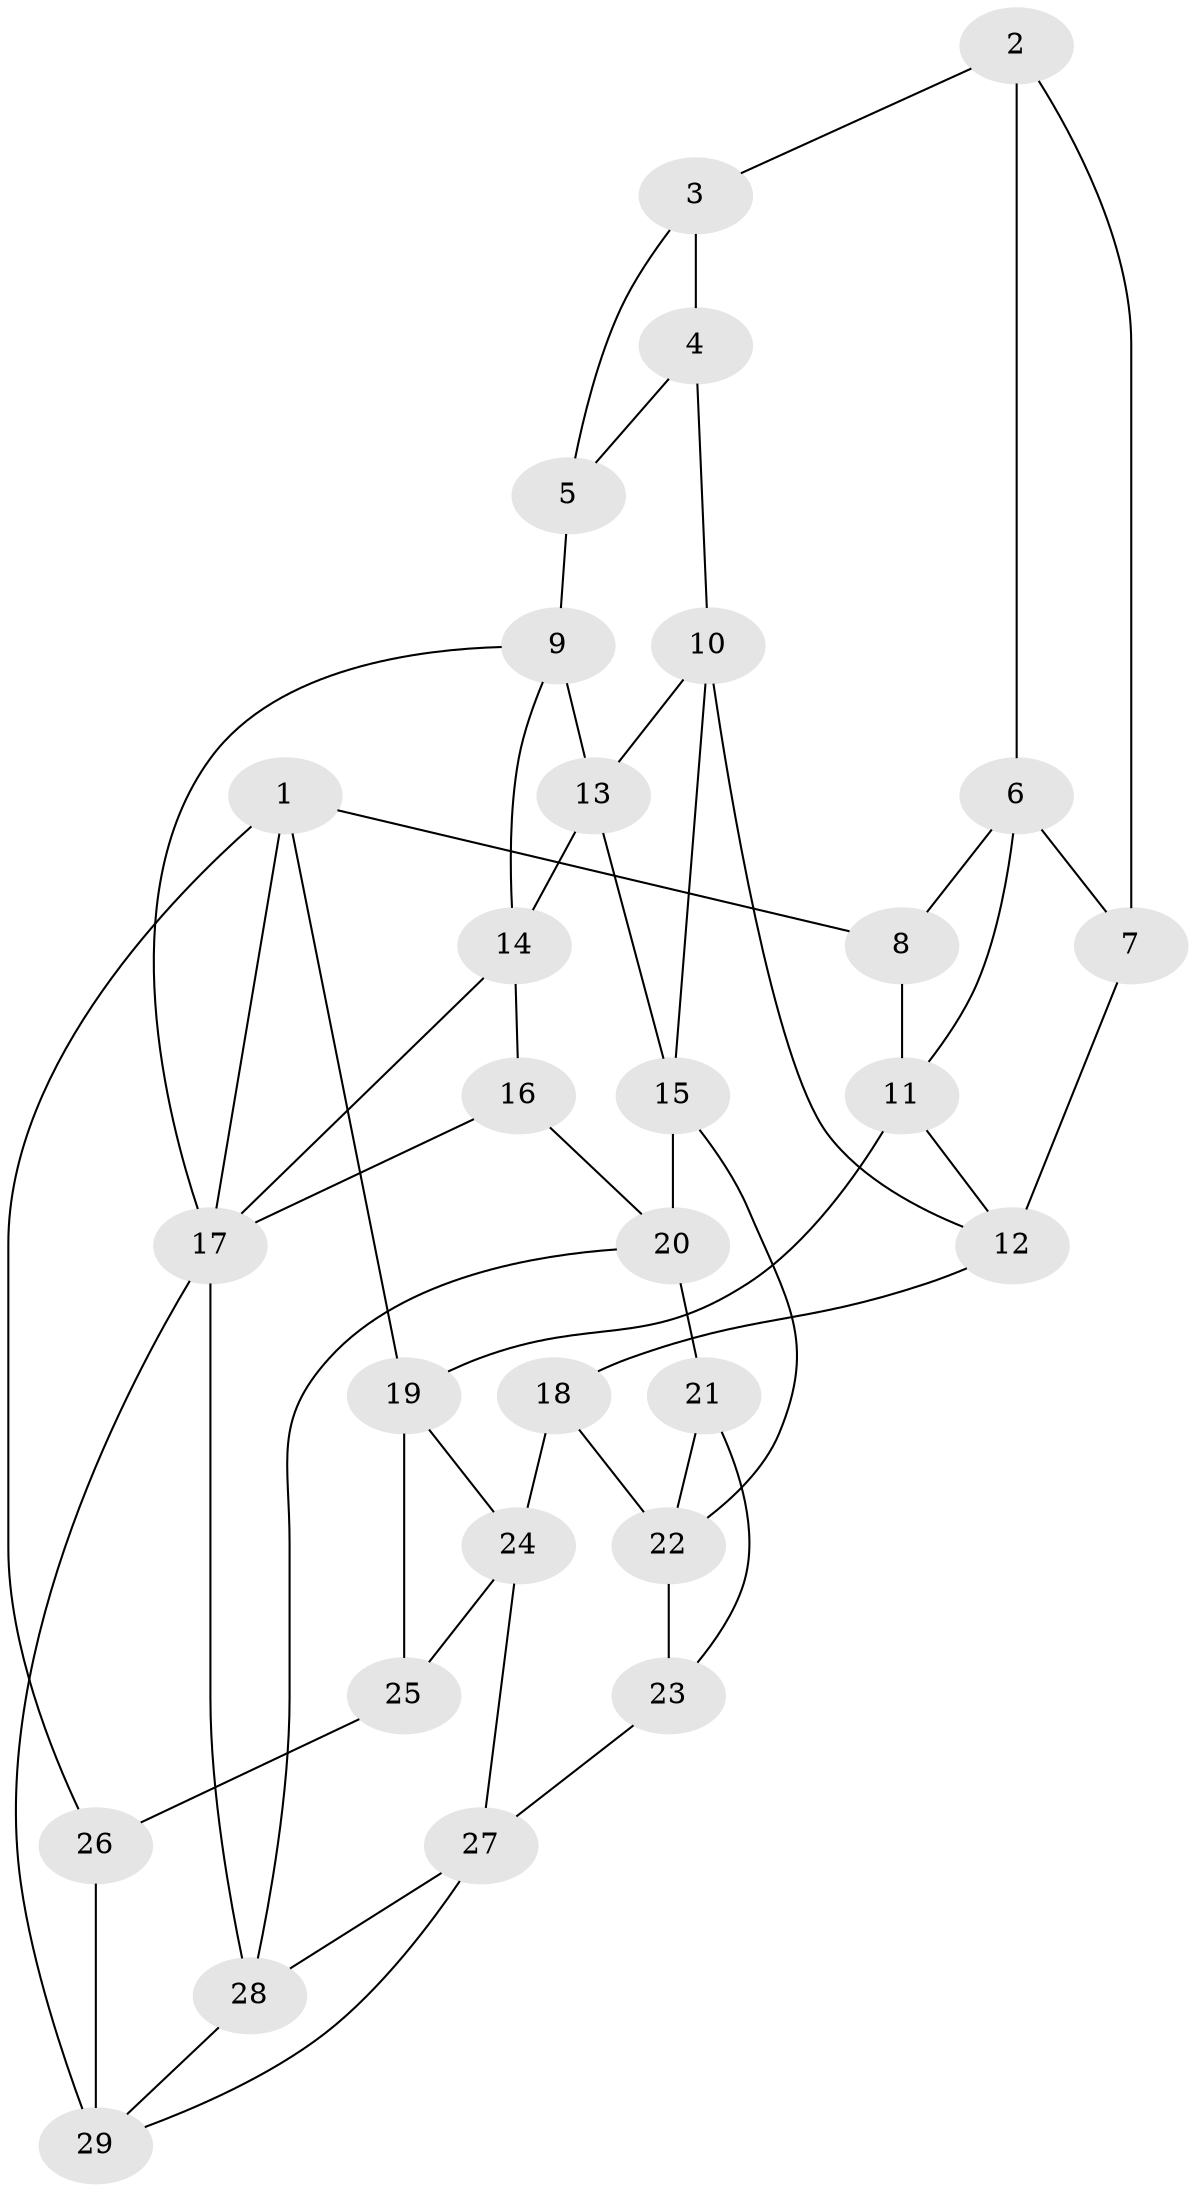 // original degree distribution, {3: 0.028169014084507043, 4: 0.22535211267605634, 5: 0.5633802816901409, 6: 0.18309859154929578}
// Generated by graph-tools (version 1.1) at 2025/38/03/04/25 23:38:33]
// undirected, 29 vertices, 53 edges
graph export_dot {
  node [color=gray90,style=filled];
  1;
  2;
  3;
  4;
  5;
  6;
  7;
  8;
  9;
  10;
  11;
  12;
  13;
  14;
  15;
  16;
  17;
  18;
  19;
  20;
  21;
  22;
  23;
  24;
  25;
  26;
  27;
  28;
  29;
  1 -- 8 [weight=1.0];
  1 -- 17 [weight=1.0];
  1 -- 19 [weight=1.0];
  1 -- 26 [weight=1.0];
  2 -- 3 [weight=1.0];
  2 -- 6 [weight=1.0];
  2 -- 7 [weight=1.0];
  3 -- 4 [weight=1.0];
  3 -- 5 [weight=1.0];
  4 -- 5 [weight=1.0];
  4 -- 10 [weight=1.0];
  5 -- 9 [weight=2.0];
  6 -- 7 [weight=1.0];
  6 -- 8 [weight=1.0];
  6 -- 11 [weight=1.0];
  7 -- 12 [weight=1.0];
  8 -- 11 [weight=2.0];
  9 -- 13 [weight=1.0];
  9 -- 14 [weight=1.0];
  9 -- 17 [weight=1.0];
  10 -- 12 [weight=1.0];
  10 -- 13 [weight=1.0];
  10 -- 15 [weight=1.0];
  11 -- 12 [weight=1.0];
  11 -- 19 [weight=1.0];
  12 -- 18 [weight=1.0];
  13 -- 14 [weight=1.0];
  13 -- 15 [weight=1.0];
  14 -- 16 [weight=2.0];
  14 -- 17 [weight=1.0];
  15 -- 20 [weight=1.0];
  15 -- 22 [weight=1.0];
  16 -- 17 [weight=1.0];
  16 -- 20 [weight=1.0];
  17 -- 28 [weight=1.0];
  17 -- 29 [weight=1.0];
  18 -- 22 [weight=1.0];
  18 -- 24 [weight=1.0];
  19 -- 24 [weight=1.0];
  19 -- 25 [weight=1.0];
  20 -- 21 [weight=2.0];
  20 -- 28 [weight=1.0];
  21 -- 22 [weight=1.0];
  21 -- 23 [weight=1.0];
  22 -- 23 [weight=1.0];
  23 -- 27 [weight=1.0];
  24 -- 25 [weight=1.0];
  24 -- 27 [weight=1.0];
  25 -- 26 [weight=2.0];
  26 -- 29 [weight=2.0];
  27 -- 28 [weight=1.0];
  27 -- 29 [weight=1.0];
  28 -- 29 [weight=1.0];
}
